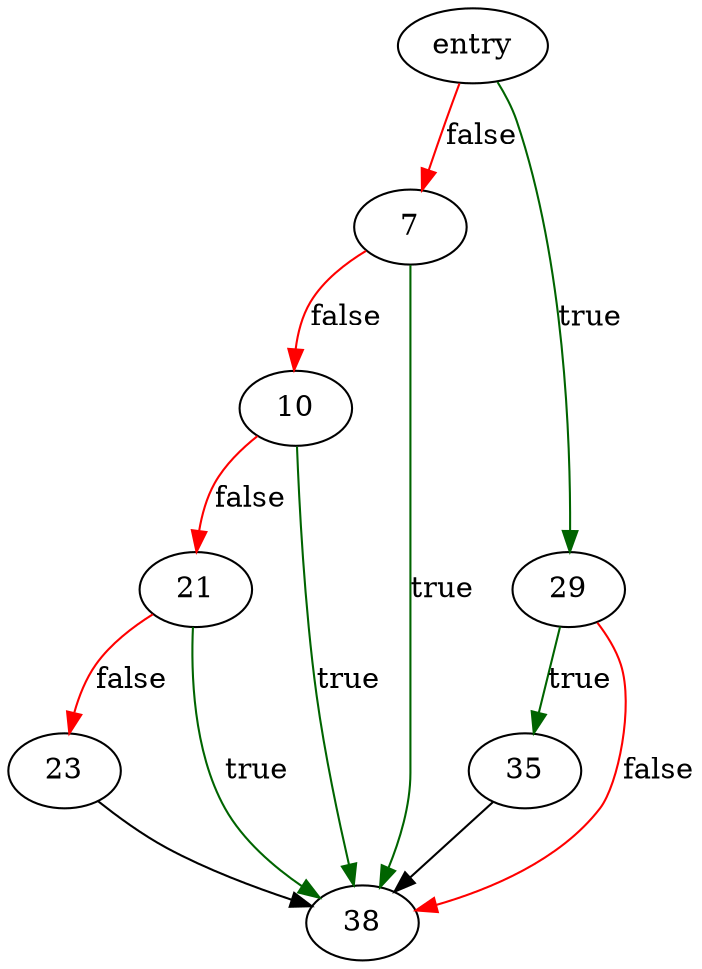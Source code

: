 digraph "enter_dir" {
	// Node definitions.
	2 [label=entry];
	7;
	10;
	21;
	23;
	29;
	35;
	38;

	// Edge definitions.
	2 -> 7 [
		color=red
		label=false
	];
	2 -> 29 [
		color=darkgreen
		label=true
	];
	7 -> 10 [
		color=red
		label=false
	];
	7 -> 38 [
		color=darkgreen
		label=true
	];
	10 -> 21 [
		color=red
		label=false
	];
	10 -> 38 [
		color=darkgreen
		label=true
	];
	21 -> 23 [
		color=red
		label=false
	];
	21 -> 38 [
		color=darkgreen
		label=true
	];
	23 -> 38;
	29 -> 35 [
		color=darkgreen
		label=true
	];
	29 -> 38 [
		color=red
		label=false
	];
	35 -> 38;
}